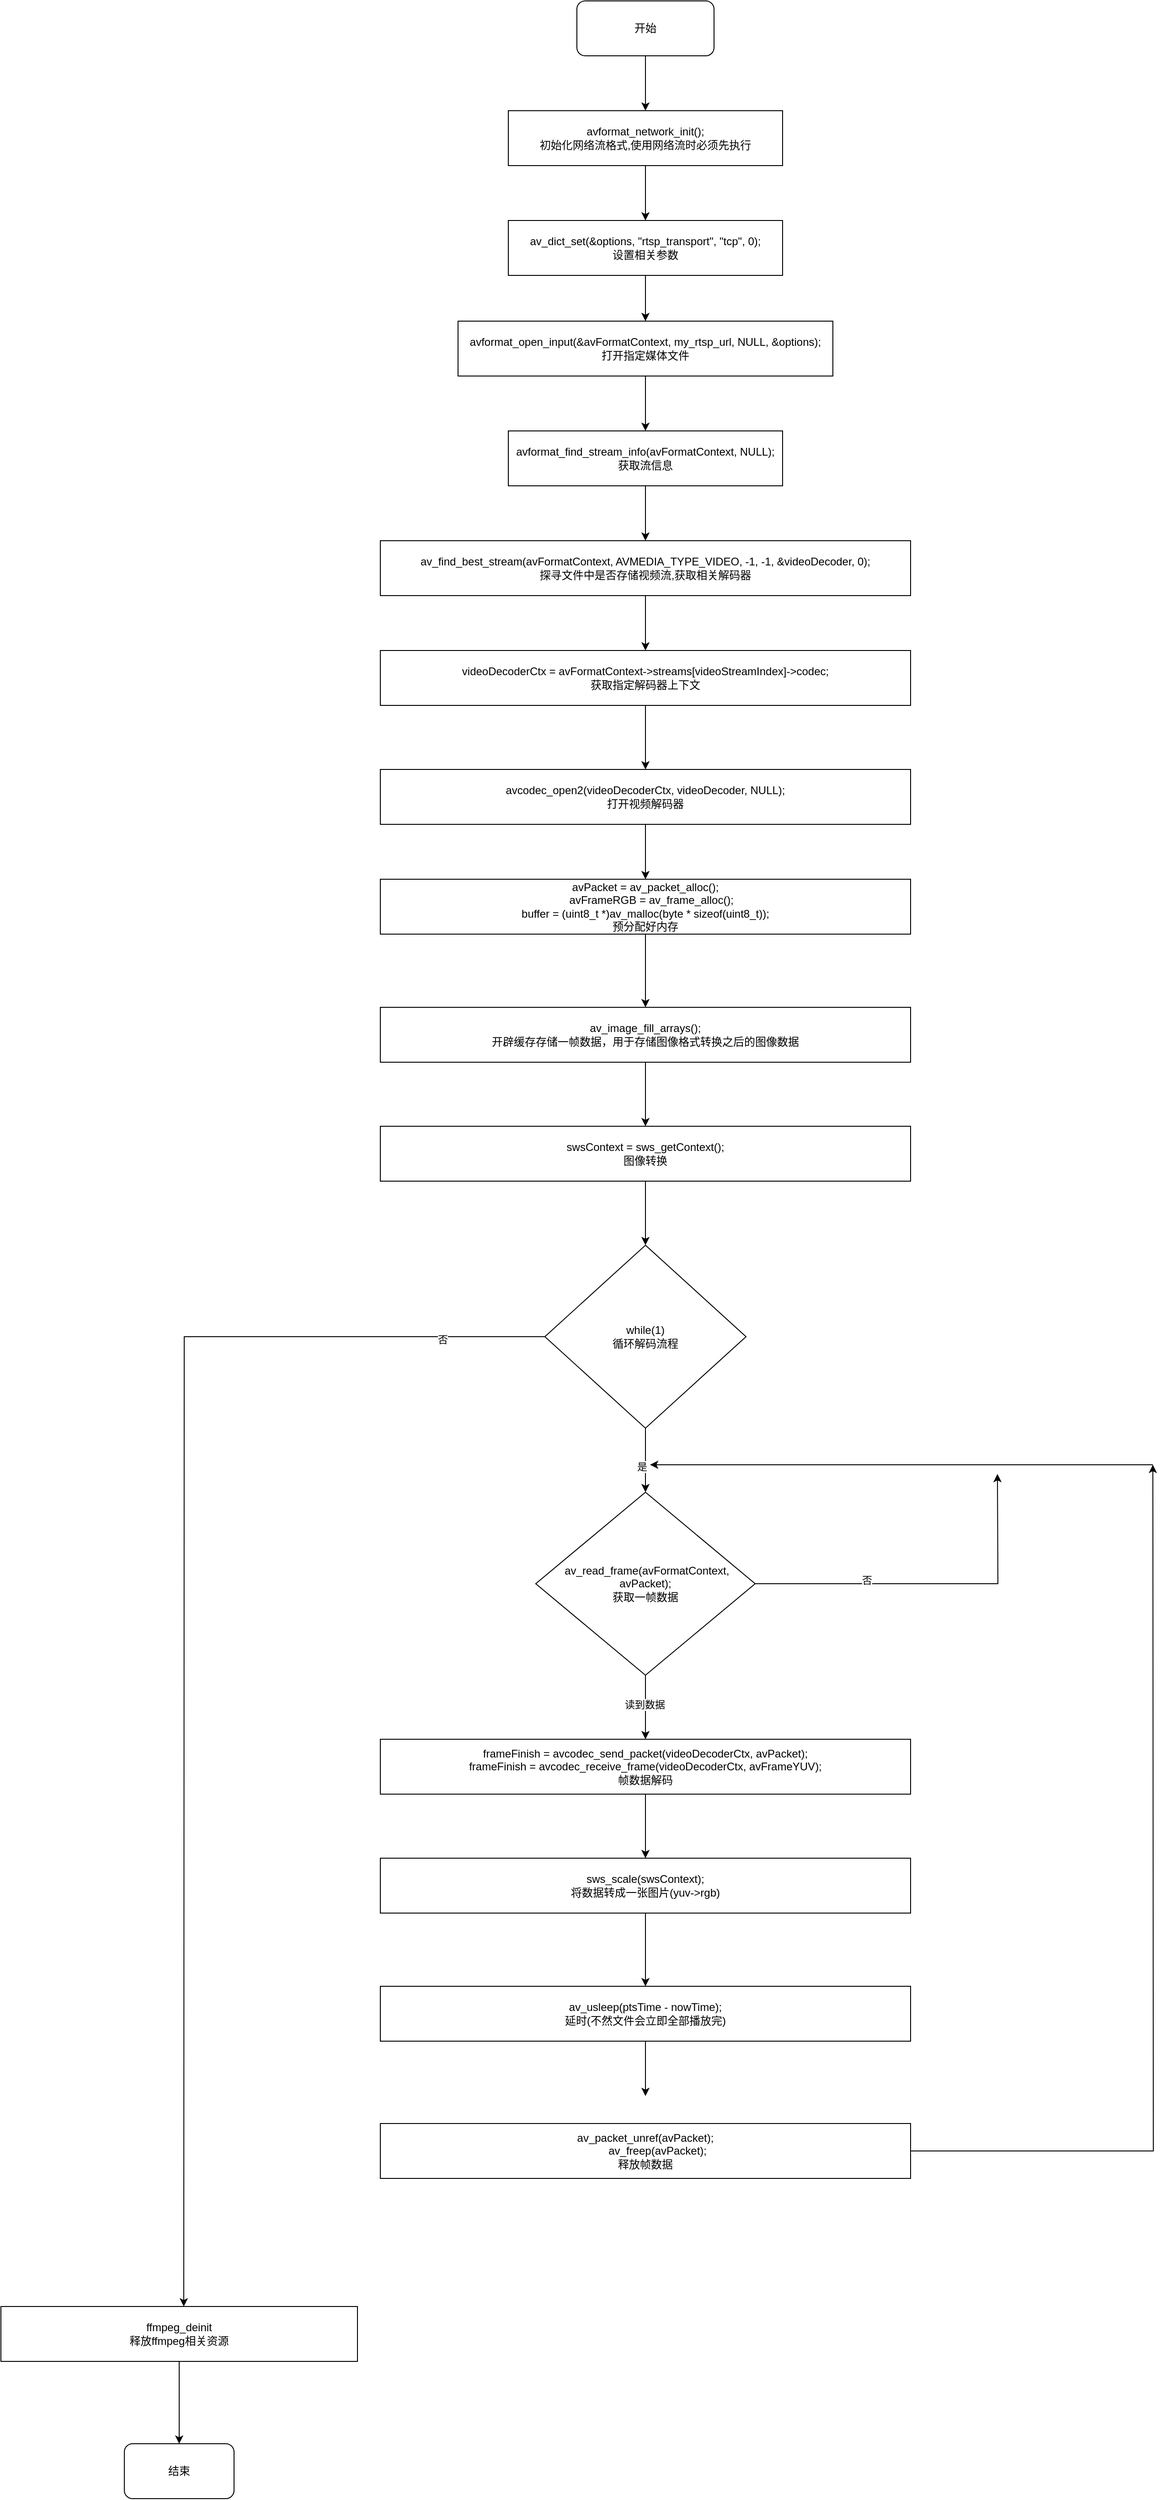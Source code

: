 <mxfile version="24.0.5" type="github">
  <diagram name="第 1 页" id="2gCqcER_l-XJ9aPpSIou">
    <mxGraphModel dx="2593" dy="1380" grid="1" gridSize="10" guides="1" tooltips="1" connect="1" arrows="1" fold="1" page="1" pageScale="1" pageWidth="1654" pageHeight="2336" math="0" shadow="0">
      <root>
        <mxCell id="0" />
        <mxCell id="1" parent="0" />
        <mxCell id="ZM3BXHYj-S5DXSt79jhW-18" value="" style="edgeStyle=orthogonalEdgeStyle;rounded=0;orthogonalLoop=1;jettySize=auto;html=1;" edge="1" parent="1" source="ZM3BXHYj-S5DXSt79jhW-1" target="ZM3BXHYj-S5DXSt79jhW-2">
          <mxGeometry relative="1" as="geometry" />
        </mxCell>
        <mxCell id="ZM3BXHYj-S5DXSt79jhW-1" value="开始" style="rounded=1;whiteSpace=wrap;html=1;" vertex="1" parent="1">
          <mxGeometry x="740" y="50" width="150" height="60" as="geometry" />
        </mxCell>
        <mxCell id="ZM3BXHYj-S5DXSt79jhW-19" value="" style="edgeStyle=orthogonalEdgeStyle;rounded=0;orthogonalLoop=1;jettySize=auto;html=1;" edge="1" parent="1" source="ZM3BXHYj-S5DXSt79jhW-2" target="ZM3BXHYj-S5DXSt79jhW-4">
          <mxGeometry relative="1" as="geometry" />
        </mxCell>
        <mxCell id="ZM3BXHYj-S5DXSt79jhW-2" value="avformat_network_init();&lt;div&gt;初始化网络流格式,使用网络流时必须先执行&lt;br&gt;&lt;/div&gt;" style="rounded=0;whiteSpace=wrap;html=1;" vertex="1" parent="1">
          <mxGeometry x="665" y="170" width="300" height="60" as="geometry" />
        </mxCell>
        <mxCell id="ZM3BXHYj-S5DXSt79jhW-21" value="" style="edgeStyle=orthogonalEdgeStyle;rounded=0;orthogonalLoop=1;jettySize=auto;html=1;" edge="1" parent="1" source="ZM3BXHYj-S5DXSt79jhW-3" target="ZM3BXHYj-S5DXSt79jhW-5">
          <mxGeometry relative="1" as="geometry" />
        </mxCell>
        <mxCell id="ZM3BXHYj-S5DXSt79jhW-3" value="&lt;div&gt;avformat_open_input(&amp;amp;avFormatContext, my_rtsp_url, NULL, &amp;amp;options);&lt;br&gt;&lt;/div&gt;&lt;div&gt;打开指定媒体文件&lt;/div&gt;" style="rounded=0;whiteSpace=wrap;html=1;" vertex="1" parent="1">
          <mxGeometry x="610" y="400" width="410" height="60" as="geometry" />
        </mxCell>
        <mxCell id="ZM3BXHYj-S5DXSt79jhW-20" value="" style="edgeStyle=orthogonalEdgeStyle;rounded=0;orthogonalLoop=1;jettySize=auto;html=1;" edge="1" parent="1" source="ZM3BXHYj-S5DXSt79jhW-4" target="ZM3BXHYj-S5DXSt79jhW-3">
          <mxGeometry relative="1" as="geometry" />
        </mxCell>
        <mxCell id="ZM3BXHYj-S5DXSt79jhW-4" value="&lt;div&gt;av_dict_set(&amp;amp;options, &quot;rtsp_transport&quot;, &quot;tcp&quot;, 0);&lt;br&gt;&lt;/div&gt;&lt;div&gt;设置相关参数&lt;/div&gt;" style="rounded=0;whiteSpace=wrap;html=1;" vertex="1" parent="1">
          <mxGeometry x="665" y="290" width="300" height="60" as="geometry" />
        </mxCell>
        <mxCell id="ZM3BXHYj-S5DXSt79jhW-22" value="" style="edgeStyle=orthogonalEdgeStyle;rounded=0;orthogonalLoop=1;jettySize=auto;html=1;" edge="1" parent="1" source="ZM3BXHYj-S5DXSt79jhW-5" target="ZM3BXHYj-S5DXSt79jhW-6">
          <mxGeometry relative="1" as="geometry" />
        </mxCell>
        <mxCell id="ZM3BXHYj-S5DXSt79jhW-5" value="avformat_find_stream_info(avFormatContext, NULL);&lt;br&gt;&lt;div&gt;获取流信息&lt;/div&gt;" style="rounded=0;whiteSpace=wrap;html=1;" vertex="1" parent="1">
          <mxGeometry x="665" y="520" width="300" height="60" as="geometry" />
        </mxCell>
        <mxCell id="ZM3BXHYj-S5DXSt79jhW-23" value="" style="edgeStyle=orthogonalEdgeStyle;rounded=0;orthogonalLoop=1;jettySize=auto;html=1;" edge="1" parent="1" source="ZM3BXHYj-S5DXSt79jhW-6" target="ZM3BXHYj-S5DXSt79jhW-7">
          <mxGeometry relative="1" as="geometry" />
        </mxCell>
        <mxCell id="ZM3BXHYj-S5DXSt79jhW-6" value="av_find_best_stream(avFormatContext, AVMEDIA_TYPE_VIDEO, -1, -1, &amp;amp;videoDecoder, 0);&lt;br&gt;&lt;div&gt;探寻文件中是否存储视频流,获取相关解码器&lt;br&gt;&lt;/div&gt;" style="rounded=0;whiteSpace=wrap;html=1;" vertex="1" parent="1">
          <mxGeometry x="525" y="640" width="580" height="60" as="geometry" />
        </mxCell>
        <mxCell id="ZM3BXHYj-S5DXSt79jhW-24" value="" style="edgeStyle=orthogonalEdgeStyle;rounded=0;orthogonalLoop=1;jettySize=auto;html=1;" edge="1" parent="1" source="ZM3BXHYj-S5DXSt79jhW-7" target="ZM3BXHYj-S5DXSt79jhW-8">
          <mxGeometry relative="1" as="geometry" />
        </mxCell>
        <mxCell id="ZM3BXHYj-S5DXSt79jhW-7" value="&lt;div&gt;videoDecoderCtx = avFormatContext-&amp;gt;streams[videoStreamIndex]-&amp;gt;codec;&lt;br&gt;&lt;/div&gt;&lt;div&gt;获取指定解码器上下文&lt;br&gt;&lt;/div&gt;" style="rounded=0;whiteSpace=wrap;html=1;" vertex="1" parent="1">
          <mxGeometry x="525" y="760" width="580" height="60" as="geometry" />
        </mxCell>
        <mxCell id="ZM3BXHYj-S5DXSt79jhW-25" value="" style="edgeStyle=orthogonalEdgeStyle;rounded=0;orthogonalLoop=1;jettySize=auto;html=1;" edge="1" parent="1" source="ZM3BXHYj-S5DXSt79jhW-8" target="ZM3BXHYj-S5DXSt79jhW-9">
          <mxGeometry relative="1" as="geometry" />
        </mxCell>
        <mxCell id="ZM3BXHYj-S5DXSt79jhW-8" value="&lt;div&gt;avcodec_open2(videoDecoderCtx, videoDecoder, NULL);&lt;br&gt;&lt;/div&gt;&lt;div&gt;打开视频解码器&lt;br&gt;&lt;/div&gt;" style="rounded=0;whiteSpace=wrap;html=1;" vertex="1" parent="1">
          <mxGeometry x="525" y="890" width="580" height="60" as="geometry" />
        </mxCell>
        <mxCell id="ZM3BXHYj-S5DXSt79jhW-26" value="" style="edgeStyle=orthogonalEdgeStyle;rounded=0;orthogonalLoop=1;jettySize=auto;html=1;" edge="1" parent="1" source="ZM3BXHYj-S5DXSt79jhW-9" target="ZM3BXHYj-S5DXSt79jhW-10">
          <mxGeometry relative="1" as="geometry" />
        </mxCell>
        <mxCell id="ZM3BXHYj-S5DXSt79jhW-9" value="&lt;div&gt;&lt;div&gt;avPacket = av_packet_alloc();&lt;/div&gt;&lt;div&gt;&amp;nbsp; &amp;nbsp; avFrameRGB = av_frame_alloc();&lt;/div&gt;&lt;/div&gt;&lt;div&gt;&lt;div&gt;buffer = (uint8_t *)av_malloc(byte * sizeof(uint8_t));&lt;/div&gt;&lt;/div&gt;&lt;div&gt;预分配好内存&lt;br&gt;&lt;/div&gt;" style="rounded=0;whiteSpace=wrap;html=1;" vertex="1" parent="1">
          <mxGeometry x="525" y="1010" width="580" height="60" as="geometry" />
        </mxCell>
        <mxCell id="ZM3BXHYj-S5DXSt79jhW-27" value="" style="edgeStyle=orthogonalEdgeStyle;rounded=0;orthogonalLoop=1;jettySize=auto;html=1;" edge="1" parent="1" source="ZM3BXHYj-S5DXSt79jhW-10" target="ZM3BXHYj-S5DXSt79jhW-11">
          <mxGeometry relative="1" as="geometry" />
        </mxCell>
        <mxCell id="ZM3BXHYj-S5DXSt79jhW-10" value="&lt;div&gt;&lt;div&gt;av_image_fill_arrays();&lt;br&gt;&lt;/div&gt;&lt;/div&gt;&lt;div&gt;开辟缓存存储一帧数据，用于存储图像格式转换之后的图像数据&lt;br&gt;&lt;/div&gt;" style="rounded=0;whiteSpace=wrap;html=1;" vertex="1" parent="1">
          <mxGeometry x="525" y="1150" width="580" height="60" as="geometry" />
        </mxCell>
        <mxCell id="ZM3BXHYj-S5DXSt79jhW-39" value="" style="edgeStyle=orthogonalEdgeStyle;rounded=0;orthogonalLoop=1;jettySize=auto;html=1;" edge="1" parent="1" source="ZM3BXHYj-S5DXSt79jhW-11" target="ZM3BXHYj-S5DXSt79jhW-38">
          <mxGeometry relative="1" as="geometry" />
        </mxCell>
        <mxCell id="ZM3BXHYj-S5DXSt79jhW-11" value="&lt;div&gt;&lt;div&gt;swsContext = sws_getContext();&lt;br&gt;&lt;/div&gt;&lt;/div&gt;&lt;div&gt;图像转换&lt;br&gt;&lt;/div&gt;" style="rounded=0;whiteSpace=wrap;html=1;" vertex="1" parent="1">
          <mxGeometry x="525" y="1280" width="580" height="60" as="geometry" />
        </mxCell>
        <mxCell id="ZM3BXHYj-S5DXSt79jhW-29" value="" style="edgeStyle=orthogonalEdgeStyle;rounded=0;orthogonalLoop=1;jettySize=auto;html=1;" edge="1" parent="1" source="ZM3BXHYj-S5DXSt79jhW-12" target="ZM3BXHYj-S5DXSt79jhW-13">
          <mxGeometry relative="1" as="geometry" />
        </mxCell>
        <mxCell id="ZM3BXHYj-S5DXSt79jhW-30" value="读到数据" style="edgeLabel;html=1;align=center;verticalAlign=middle;resizable=0;points=[];" vertex="1" connectable="0" parent="ZM3BXHYj-S5DXSt79jhW-29">
          <mxGeometry x="-0.086" y="-1" relative="1" as="geometry">
            <mxPoint as="offset" />
          </mxGeometry>
        </mxCell>
        <mxCell id="ZM3BXHYj-S5DXSt79jhW-43" style="edgeStyle=orthogonalEdgeStyle;rounded=0;orthogonalLoop=1;jettySize=auto;html=1;" edge="1" parent="1" source="ZM3BXHYj-S5DXSt79jhW-12">
          <mxGeometry relative="1" as="geometry">
            <mxPoint x="1200" y="1660" as="targetPoint" />
          </mxGeometry>
        </mxCell>
        <mxCell id="ZM3BXHYj-S5DXSt79jhW-44" value="否" style="edgeLabel;html=1;align=center;verticalAlign=middle;resizable=0;points=[];" vertex="1" connectable="0" parent="ZM3BXHYj-S5DXSt79jhW-43">
          <mxGeometry x="-0.362" y="4" relative="1" as="geometry">
            <mxPoint x="-1" as="offset" />
          </mxGeometry>
        </mxCell>
        <mxCell id="ZM3BXHYj-S5DXSt79jhW-12" value="&amp;nbsp;av_read_frame(avFormatContext, avPacket);&lt;div&gt;获取一帧数据&lt;/div&gt;" style="rhombus;whiteSpace=wrap;html=1;" vertex="1" parent="1">
          <mxGeometry x="695" y="1680" width="240" height="200" as="geometry" />
        </mxCell>
        <mxCell id="ZM3BXHYj-S5DXSt79jhW-31" value="" style="edgeStyle=orthogonalEdgeStyle;rounded=0;orthogonalLoop=1;jettySize=auto;html=1;" edge="1" parent="1" source="ZM3BXHYj-S5DXSt79jhW-13" target="ZM3BXHYj-S5DXSt79jhW-14">
          <mxGeometry relative="1" as="geometry" />
        </mxCell>
        <mxCell id="ZM3BXHYj-S5DXSt79jhW-13" value="&lt;div&gt;&lt;div&gt;frameFinish = avcodec_send_packet(videoDecoderCtx, avPacket);&lt;br&gt;&lt;/div&gt;&lt;/div&gt;&lt;div&gt;frameFinish = avcodec_receive_frame(videoDecoderCtx, avFrameYUV);&lt;br&gt;&lt;/div&gt;&lt;div&gt;帧数据解码&lt;br&gt;&lt;/div&gt;" style="rounded=0;whiteSpace=wrap;html=1;" vertex="1" parent="1">
          <mxGeometry x="525" y="1950" width="580" height="60" as="geometry" />
        </mxCell>
        <mxCell id="ZM3BXHYj-S5DXSt79jhW-32" value="" style="edgeStyle=orthogonalEdgeStyle;rounded=0;orthogonalLoop=1;jettySize=auto;html=1;" edge="1" parent="1" source="ZM3BXHYj-S5DXSt79jhW-14" target="ZM3BXHYj-S5DXSt79jhW-15">
          <mxGeometry relative="1" as="geometry" />
        </mxCell>
        <mxCell id="ZM3BXHYj-S5DXSt79jhW-14" value="&lt;div&gt;&lt;div&gt;sws_scale(swsContext);&lt;br&gt;&lt;/div&gt;&lt;/div&gt;&lt;div&gt;将数据转成一张图片(yuv-&amp;gt;rgb)&lt;br&gt;&lt;/div&gt;" style="rounded=0;whiteSpace=wrap;html=1;" vertex="1" parent="1">
          <mxGeometry x="525" y="2080" width="580" height="60" as="geometry" />
        </mxCell>
        <mxCell id="ZM3BXHYj-S5DXSt79jhW-33" value="" style="edgeStyle=orthogonalEdgeStyle;rounded=0;orthogonalLoop=1;jettySize=auto;html=1;" edge="1" parent="1" source="ZM3BXHYj-S5DXSt79jhW-15">
          <mxGeometry relative="1" as="geometry">
            <mxPoint x="815" y="2340" as="targetPoint" />
          </mxGeometry>
        </mxCell>
        <mxCell id="ZM3BXHYj-S5DXSt79jhW-15" value="&lt;div&gt;&lt;div&gt;av_usleep(ptsTime - nowTime);&lt;br&gt;&lt;/div&gt;&lt;/div&gt;&lt;div&gt;延时(不然文件会立即全部播放完)&lt;br&gt;&lt;/div&gt;" style="rounded=0;whiteSpace=wrap;html=1;" vertex="1" parent="1">
          <mxGeometry x="525" y="2220" width="580" height="60" as="geometry" />
        </mxCell>
        <mxCell id="ZM3BXHYj-S5DXSt79jhW-34" style="edgeStyle=orthogonalEdgeStyle;rounded=0;orthogonalLoop=1;jettySize=auto;html=1;" edge="1" parent="1" source="ZM3BXHYj-S5DXSt79jhW-16">
          <mxGeometry relative="1" as="geometry">
            <mxPoint x="1370" y="1650" as="targetPoint" />
          </mxGeometry>
        </mxCell>
        <mxCell id="ZM3BXHYj-S5DXSt79jhW-16" value="&lt;div&gt;&lt;div&gt;&lt;div&gt;av_packet_unref(avPacket);&lt;/div&gt;&lt;div&gt;&amp;nbsp; &amp;nbsp; &amp;nbsp; &amp;nbsp; av_freep(avPacket);&lt;/div&gt;&lt;/div&gt;&lt;/div&gt;&lt;div&gt;释放帧数据&lt;br&gt;&lt;/div&gt;" style="rounded=0;whiteSpace=wrap;html=1;" vertex="1" parent="1">
          <mxGeometry x="525" y="2370" width="580" height="60" as="geometry" />
        </mxCell>
        <mxCell id="ZM3BXHYj-S5DXSt79jhW-48" value="" style="edgeStyle=orthogonalEdgeStyle;rounded=0;orthogonalLoop=1;jettySize=auto;html=1;" edge="1" parent="1" source="ZM3BXHYj-S5DXSt79jhW-17" target="ZM3BXHYj-S5DXSt79jhW-47">
          <mxGeometry relative="1" as="geometry" />
        </mxCell>
        <mxCell id="ZM3BXHYj-S5DXSt79jhW-17" value="&lt;div&gt;&lt;div&gt;&lt;div&gt;ffmpeg_deinit&lt;br&gt;&lt;/div&gt;&lt;/div&gt;&lt;/div&gt;&lt;div&gt;释放ffmpeg相关资源&lt;br&gt;&lt;/div&gt;" style="rounded=0;whiteSpace=wrap;html=1;" vertex="1" parent="1">
          <mxGeometry x="110" y="2570" width="390" height="60" as="geometry" />
        </mxCell>
        <mxCell id="ZM3BXHYj-S5DXSt79jhW-40" value="" style="edgeStyle=orthogonalEdgeStyle;rounded=0;orthogonalLoop=1;jettySize=auto;html=1;" edge="1" parent="1" source="ZM3BXHYj-S5DXSt79jhW-38" target="ZM3BXHYj-S5DXSt79jhW-12">
          <mxGeometry relative="1" as="geometry" />
        </mxCell>
        <mxCell id="ZM3BXHYj-S5DXSt79jhW-41" value="是" style="edgeLabel;html=1;align=center;verticalAlign=middle;resizable=0;points=[];" vertex="1" connectable="0" parent="ZM3BXHYj-S5DXSt79jhW-40">
          <mxGeometry x="0.221" y="-4" relative="1" as="geometry">
            <mxPoint y="-1" as="offset" />
          </mxGeometry>
        </mxCell>
        <mxCell id="ZM3BXHYj-S5DXSt79jhW-45" style="edgeStyle=orthogonalEdgeStyle;rounded=0;orthogonalLoop=1;jettySize=auto;html=1;" edge="1" parent="1" source="ZM3BXHYj-S5DXSt79jhW-38">
          <mxGeometry relative="1" as="geometry">
            <mxPoint x="310" y="2570.0" as="targetPoint" />
          </mxGeometry>
        </mxCell>
        <mxCell id="ZM3BXHYj-S5DXSt79jhW-46" value="否" style="edgeLabel;html=1;align=center;verticalAlign=middle;resizable=0;points=[];" vertex="1" connectable="0" parent="ZM3BXHYj-S5DXSt79jhW-45">
          <mxGeometry x="-0.845" y="3" relative="1" as="geometry">
            <mxPoint as="offset" />
          </mxGeometry>
        </mxCell>
        <mxCell id="ZM3BXHYj-S5DXSt79jhW-38" value="while(1)&lt;div&gt;循环解码流程&lt;/div&gt;" style="rhombus;whiteSpace=wrap;html=1;" vertex="1" parent="1">
          <mxGeometry x="705" y="1410" width="220" height="200" as="geometry" />
        </mxCell>
        <mxCell id="ZM3BXHYj-S5DXSt79jhW-42" value="" style="endArrow=classic;html=1;rounded=0;" edge="1" parent="1">
          <mxGeometry width="50" height="50" relative="1" as="geometry">
            <mxPoint x="1370" y="1650" as="sourcePoint" />
            <mxPoint x="820" y="1650" as="targetPoint" />
          </mxGeometry>
        </mxCell>
        <mxCell id="ZM3BXHYj-S5DXSt79jhW-47" value="结束" style="rounded=1;whiteSpace=wrap;html=1;" vertex="1" parent="1">
          <mxGeometry x="245" y="2720" width="120" height="60" as="geometry" />
        </mxCell>
      </root>
    </mxGraphModel>
  </diagram>
</mxfile>
